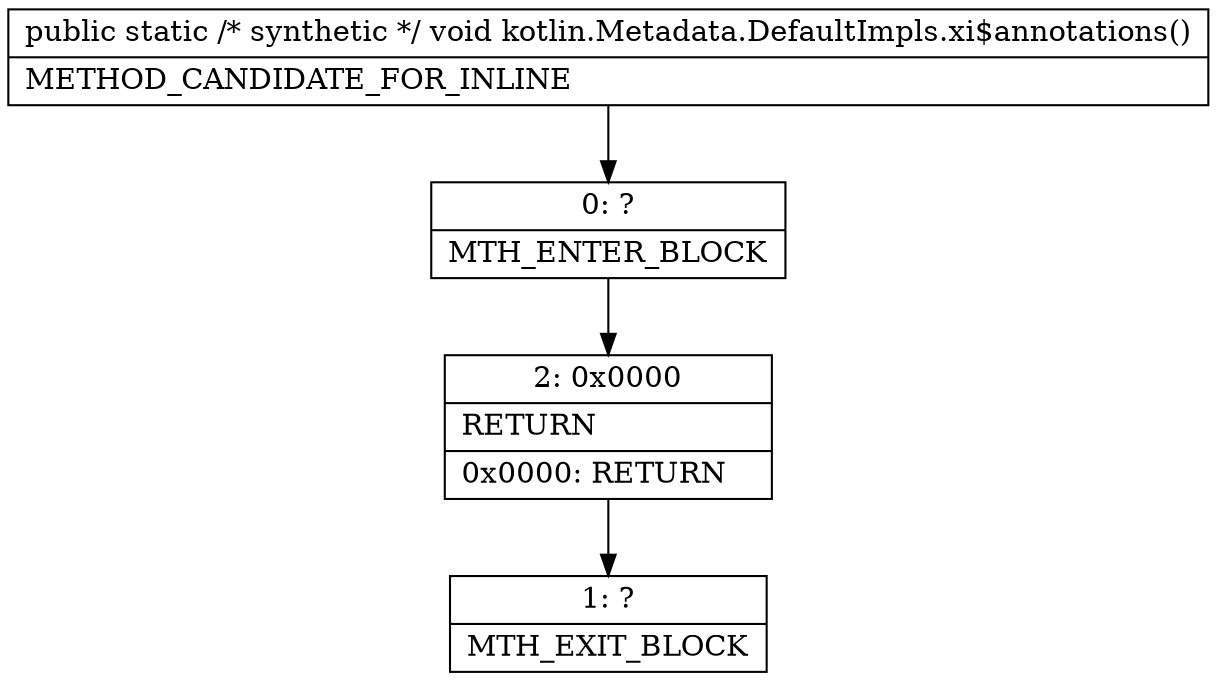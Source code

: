 digraph "CFG forkotlin.Metadata.DefaultImpls.xi$annotations()V" {
Node_0 [shape=record,label="{0\:\ ?|MTH_ENTER_BLOCK\l}"];
Node_2 [shape=record,label="{2\:\ 0x0000|RETURN\l|0x0000: RETURN   \l}"];
Node_1 [shape=record,label="{1\:\ ?|MTH_EXIT_BLOCK\l}"];
MethodNode[shape=record,label="{public static \/* synthetic *\/ void kotlin.Metadata.DefaultImpls.xi$annotations()  | METHOD_CANDIDATE_FOR_INLINE\l}"];
MethodNode -> Node_0;Node_0 -> Node_2;
Node_2 -> Node_1;
}

